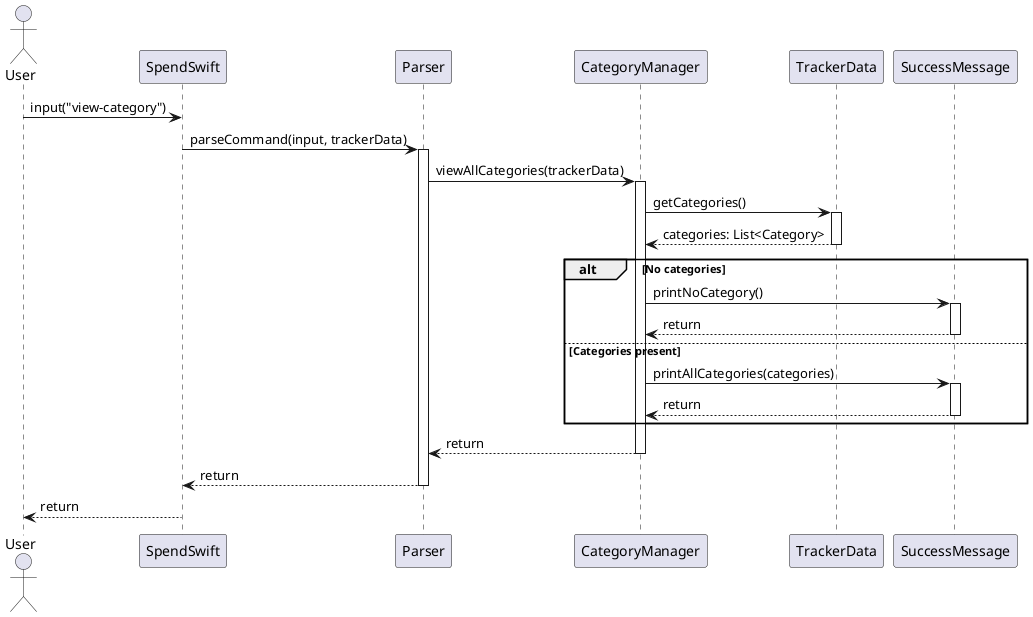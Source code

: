 @startuml
actor User
participant SpendSwift
participant Parser
participant CategoryManager
participant TrackerData
participant SuccessMessage

User -> SpendSwift : input("view-category")
SpendSwift -> Parser : parseCommand(input, trackerData)

activate Parser
Parser -> CategoryManager : viewAllCategories(trackerData)

activate CategoryManager
CategoryManager -> TrackerData : getCategories()

activate TrackerData
TrackerData --> CategoryManager : categories: List<Category>
deactivate TrackerData

alt No categories
CategoryManager -> SuccessMessage : printNoCategory()
activate SuccessMessage
SuccessMessage --> CategoryManager : return
deactivate SuccessMessage

else Categories present
CategoryManager -> SuccessMessage : printAllCategories(categories)
activate SuccessMessage
SuccessMessage --> CategoryManager : return
deactivate SuccessMessage
end

CategoryManager --> Parser : return
deactivate CategoryManager

Parser --> SpendSwift : return
deactivate Parser

SpendSwift --> User : return
deactivate SpendSwift

@enduml